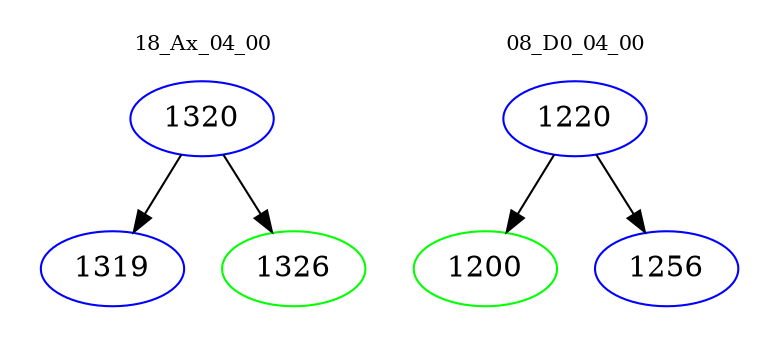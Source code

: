 digraph{
subgraph cluster_0 {
color = white
label = "18_Ax_04_00";
fontsize=10;
T0_1320 [label="1320", color="blue"]
T0_1320 -> T0_1319 [color="black"]
T0_1319 [label="1319", color="blue"]
T0_1320 -> T0_1326 [color="black"]
T0_1326 [label="1326", color="green"]
}
subgraph cluster_1 {
color = white
label = "08_D0_04_00";
fontsize=10;
T1_1220 [label="1220", color="blue"]
T1_1220 -> T1_1200 [color="black"]
T1_1200 [label="1200", color="green"]
T1_1220 -> T1_1256 [color="black"]
T1_1256 [label="1256", color="blue"]
}
}
